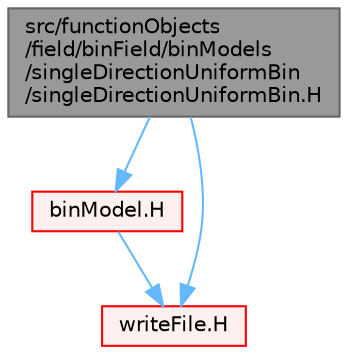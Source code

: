 digraph "src/functionObjects/field/binField/binModels/singleDirectionUniformBin/singleDirectionUniformBin.H"
{
 // LATEX_PDF_SIZE
  bgcolor="transparent";
  edge [fontname=Helvetica,fontsize=10,labelfontname=Helvetica,labelfontsize=10];
  node [fontname=Helvetica,fontsize=10,shape=box,height=0.2,width=0.4];
  Node1 [id="Node000001",label="src/functionObjects\l/field/binField/binModels\l/singleDirectionUniformBin\l/singleDirectionUniformBin.H",height=0.2,width=0.4,color="gray40", fillcolor="grey60", style="filled", fontcolor="black",tooltip=" "];
  Node1 -> Node2 [id="edge1_Node000001_Node000002",color="steelblue1",style="solid",tooltip=" "];
  Node2 [id="Node000002",label="binModel.H",height=0.2,width=0.4,color="red", fillcolor="#FFF0F0", style="filled",URL="$binModel_8H.html",tooltip=" "];
  Node2 -> Node387 [id="edge2_Node000002_Node000387",color="steelblue1",style="solid",tooltip=" "];
  Node387 [id="Node000387",label="writeFile.H",height=0.2,width=0.4,color="red", fillcolor="#FFF0F0", style="filled",URL="$writeFile_8H.html",tooltip=" "];
  Node1 -> Node387 [id="edge3_Node000001_Node000387",color="steelblue1",style="solid",tooltip=" "];
}
